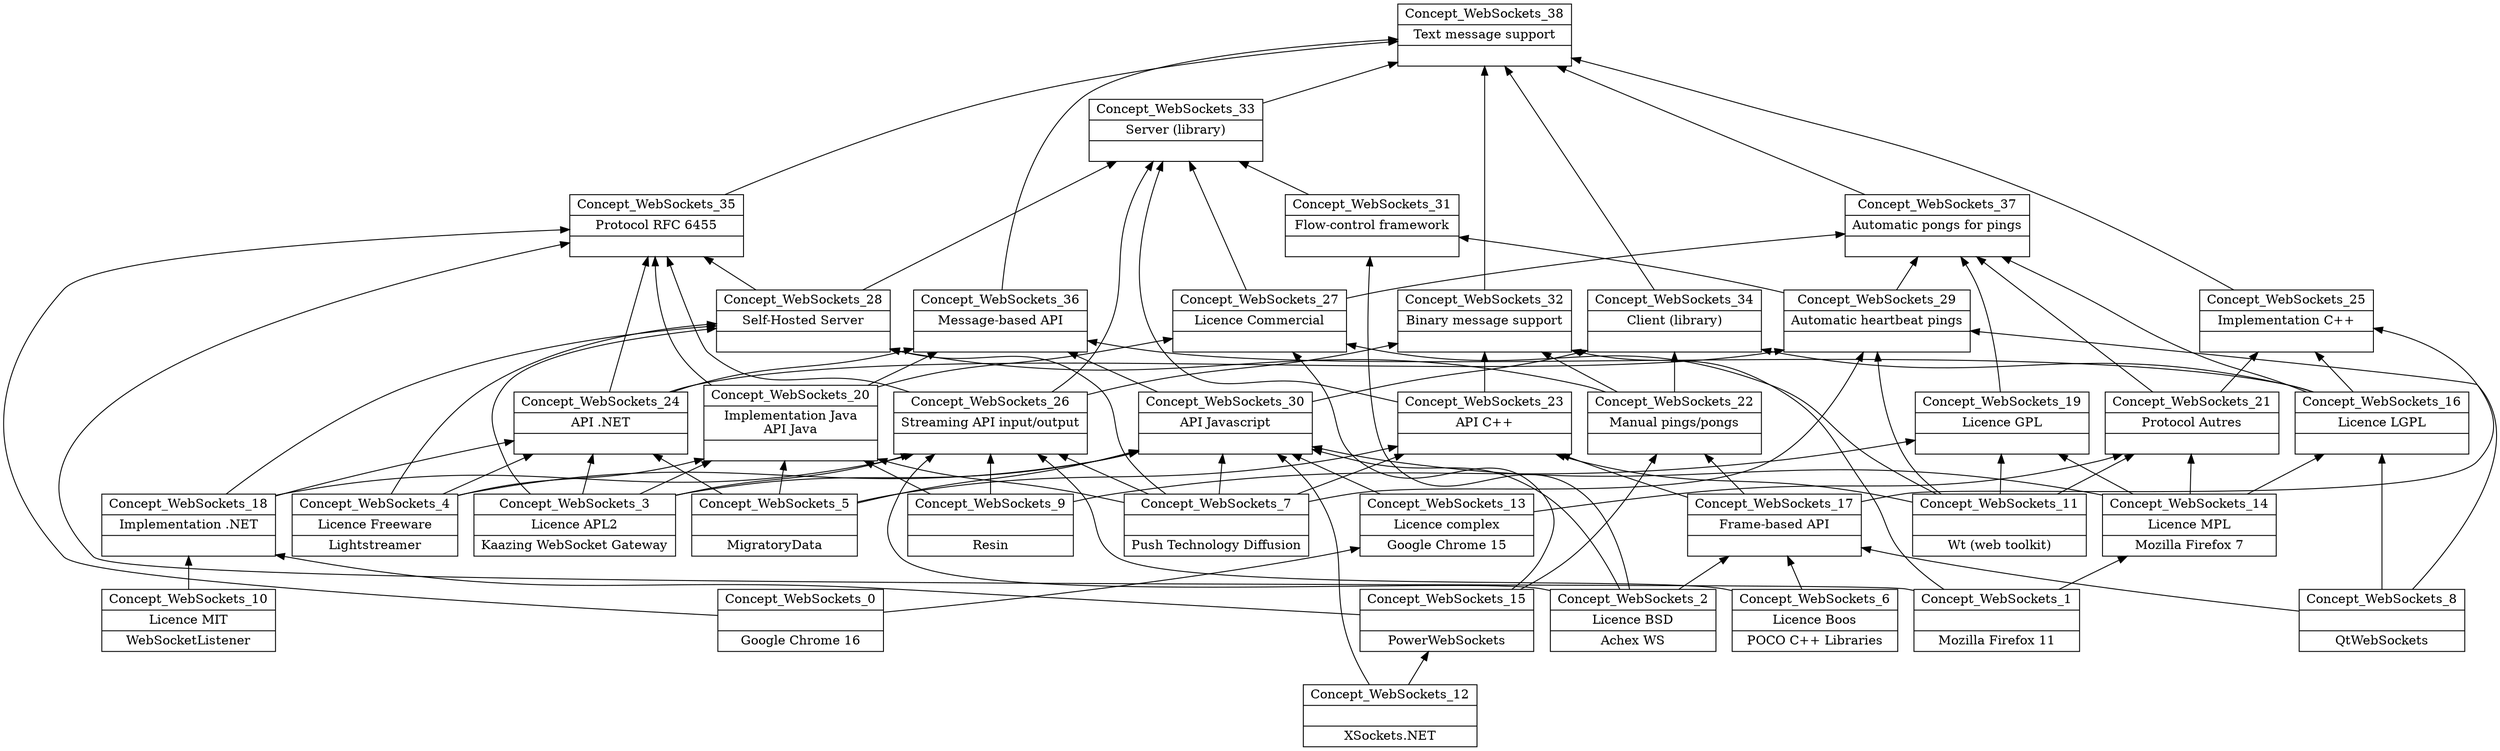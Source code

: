 digraph G { 
	rankdir=BT;
subgraph WebSockets { 
label="WebSockets";
1 [shape=record,label="{Concept_WebSockets_34|Client (library)\n|}"];
3 [shape=record,label="{Concept_WebSockets_33|Server (library)\n|}"];
5 [shape=record,label="{Concept_WebSockets_28|Self-Hosted Server\n|}"];
6 [shape=record,label="{Concept_WebSockets_38|Text message support\n|}"];
12 [shape=record,label="{Concept_WebSockets_32|Binary message support\n|}"];
20 [shape=record,label="{Concept_WebSockets_36|Message-based API\n|}"];
22 [shape=record,label="{Concept_WebSockets_17|Frame-based API\n|}"];
23 [shape=record,label="{Concept_WebSockets_2|Licence BSD\n|Achex WS\n}"];
28 [shape=record,label="{Concept_WebSockets_26|Streaming API input/output\n|}"];
30 [shape=record,label="{Concept_WebSockets_31|Flow-control framework\n|}"];
31 [shape=record,label="{Concept_WebSockets_8||QtWebSockets\n}"];
40 [shape=record,label="{Concept_WebSockets_37|Automatic pongs for pings\n|}"];
41 [shape=record,label="{Concept_WebSockets_29|Automatic heartbeat pings\n|}"];
42 [shape=record,label="{Concept_WebSockets_15||PowerWebSockets\n}"];
43 [shape=record,label="{Concept_WebSockets_22|Manual pings/pongs\n|}"];
45 [shape=record,label="{Concept_WebSockets_35|Protocol RFC 6455\n|}"];
46 [shape=record,label="{Concept_WebSockets_1||Mozilla Firefox 11\n}"];
47 [shape=record,label="{Concept_WebSockets_11||Wt (web toolkit)\n}"];
50 [shape=record,label="{Concept_WebSockets_21|Protocol Autres\n|}"];
51 [shape=record,label="{Concept_WebSockets_25|Implementation C++\n|}"];
56 [shape=record,label="{Concept_WebSockets_20|Implementation Java\nAPI Java\n|}"];
57 [shape=record,label="{Concept_WebSockets_18|Implementation .NET\n|}"];
58 [shape=record,label="{Concept_WebSockets_7||Push Technology Diffusion\n}"];
60 [shape=record,label="{Concept_WebSockets_23|API C++\n|}"];
61 [shape=record,label="{Concept_WebSockets_12||XSockets.NET\n}"];
62 [shape=record,label="{Concept_WebSockets_30|API Javascript\n|}"];
63 [shape=record,label="{Concept_WebSockets_3|Licence APL2\n|Kaazing WebSocket Gateway\n}"];
64 [shape=record,label="{Concept_WebSockets_5||MigratoryData\n}"];
66 [shape=record,label="{Concept_WebSockets_24|API .NET\n|}"];
67 [shape=record,label="{Concept_WebSockets_0||Google Chrome 16\n}"];
68 [shape=record,label="{Concept_WebSockets_13|Licence complex\n|Google Chrome 15\n}"];
69 [shape=record,label="{Concept_WebSockets_14|Licence MPL\n|Mozilla Firefox 7\n}"];
70 [shape=record,label="{Concept_WebSockets_9||Resin\n}"];
71 [shape=record,label="{Concept_WebSockets_19|Licence GPL\n|}"];
72 [shape=record,label="{Concept_WebSockets_16|Licence LGPL\n|}"];
73 [shape=record,label="{Concept_WebSockets_27|Licence Commercial\n|}"];
74 [shape=record,label="{Concept_WebSockets_4|Licence Freeware\n|Lightstreamer\n}"];
75 [shape=record,label="{Concept_WebSockets_6|Licence Boos\n|POCO C++ Libraries\n}"];
76 [shape=record,label="{Concept_WebSockets_10|Licence MIT\n|WebSocketListener\n}"];
	72 -> 1
	43 -> 1
	62 -> 1
	60 -> 3
	28 -> 3
	73 -> 3
	5 -> 3
	30 -> 3
	63 -> 5
	74 -> 5
	58 -> 5
	57 -> 5
	43 -> 5
	51 -> 6
	12 -> 6
	3 -> 6
	1 -> 6
	45 -> 6
	20 -> 6
	40 -> 6
	46 -> 12
	43 -> 12
	60 -> 12
	28 -> 12
	72 -> 20
	56 -> 20
	66 -> 20
	62 -> 20
	23 -> 22
	75 -> 22
	31 -> 22
	23 -> 28
	63 -> 28
	75 -> 28
	58 -> 28
	70 -> 28
	57 -> 28
	23 -> 30
	41 -> 30
	72 -> 40
	71 -> 40
	50 -> 40
	73 -> 40
	41 -> 40
	58 -> 41
	31 -> 41
	47 -> 41
	66 -> 41
	61 -> 42
	42 -> 43
	22 -> 43
	67 -> 45
	46 -> 45
	56 -> 45
	66 -> 45
	28 -> 45
	5 -> 45
	47 -> 50
	68 -> 50
	69 -> 50
	72 -> 51
	22 -> 51
	50 -> 51
	63 -> 56
	74 -> 56
	64 -> 56
	58 -> 56
	70 -> 56
	76 -> 57
	42 -> 57
	64 -> 60
	58 -> 60
	47 -> 60
	22 -> 60
	23 -> 62
	63 -> 62
	74 -> 62
	64 -> 62
	58 -> 62
	61 -> 62
	68 -> 62
	69 -> 62
	63 -> 66
	74 -> 66
	64 -> 66
	57 -> 66
	67 -> 68
	46 -> 69
	70 -> 71
	47 -> 71
	69 -> 71
	31 -> 72
	69 -> 72
	47 -> 73
	42 -> 73
	56 -> 73
}
}
